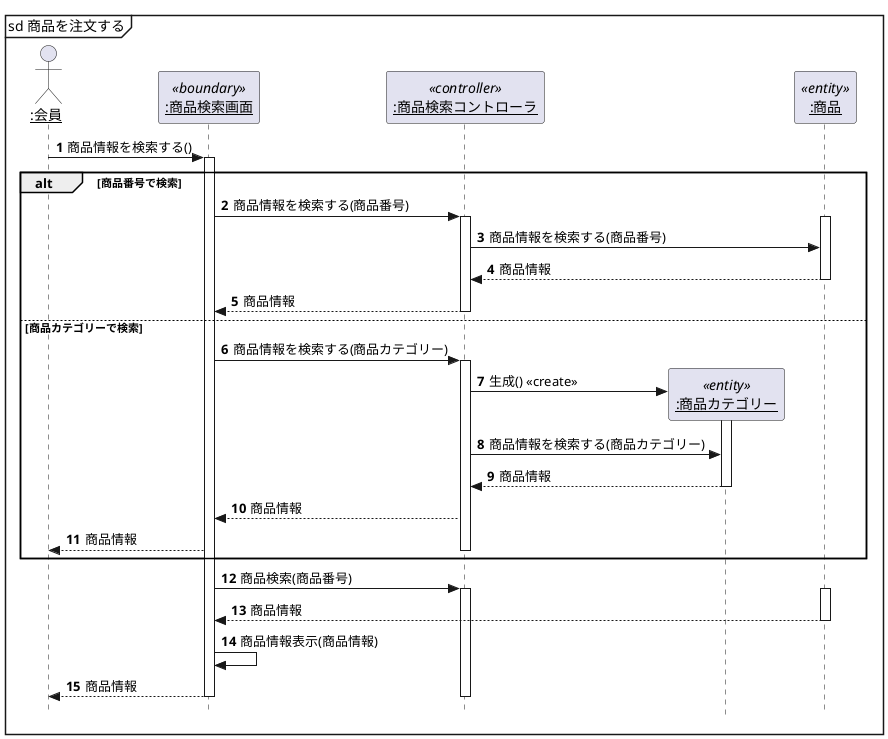 @startuml 商品を注文する
hide footbox
'メッセージに自動で番号を降る
autonumber
' 厳密なUMLに準拠する
skinparam style strictuml

Actor "<u>:会員</u>" as member
participant "<u>:商品検索画面</u>" as boundary <<boundary>>
participant "<u>:商品検索コントローラ</u>" as controller <<controller>>
participant "<u>:商品" as goods <<entity>>


mainframe sd 商品を注文する 

member -> boundary : 商品情報を検索する()
activate  boundary
    alt 商品番号で検索
        boundary -> controller : 商品情報を検索する(商品番号)
        activate controller
            activate goods
            controller -> goods : 商品情報を検索する(商品番号)
            controller <-- goods : 商品情報
            deactivate goods
        boundary <-- controller : 商品情報
        deactivate controller
    else 商品カテゴリーで検索
        boundary -> controller : 商品情報を検索する(商品カテゴリー)
        activate controller
            create  "<u>:商品カテゴリー</u>" as cate <<entity>>
            controller -> cate : 生成() <<create>>
            activate cate
                controller -> cate : 商品情報を検索する(商品カテゴリー)
                controller <-- cate : 商品情報
            deactivate cate
            boundary <-- controller : 商品情報
            member <-- boundary : 商品情報
        deactivate controller
    end alt
    boundary -> controller : 商品検索(商品番号)
    
    activate  controller
        create  "<u>:商品</u>" as goods <<entity>>


        activate goods
            boundary <-- goods : 商品情報
        deactivate goods

        boundary -> boundary : 商品情報表示(商品情報)
        member <-- boundary : 商品情報
    deactivate controller

deactivate boundary

@enduml